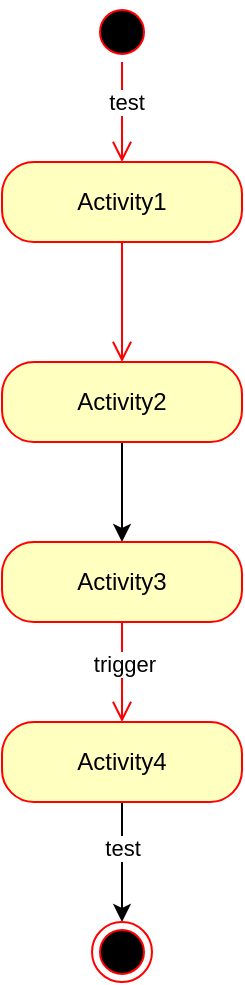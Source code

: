 <mxfile version="24.7.7">
  <diagram name="Seite-1" id="FTRh3CNZ4TthPisxuFDt">
    <mxGraphModel dx="1290" dy="530" grid="1" gridSize="10" guides="1" tooltips="1" connect="1" arrows="1" fold="1" page="1" pageScale="1" pageWidth="1500" pageHeight="850" math="0" shadow="0">
      <root>
        <mxCell id="0" />
        <mxCell id="1" parent="0" />
        <mxCell id="JzhWnQvbjz-mJpgJ5NfF-1" value="" style="ellipse;html=1;shape=startState;fillColor=#000000;strokeColor=#ff0000;" vertex="1" parent="1">
          <mxGeometry x="260" y="20" width="30" height="30" as="geometry" />
        </mxCell>
        <mxCell id="JzhWnQvbjz-mJpgJ5NfF-2" value="" style="edgeStyle=orthogonalEdgeStyle;html=1;verticalAlign=bottom;endArrow=open;endSize=8;strokeColor=#ff0000;rounded=0;entryX=0.5;entryY=0;entryDx=0;entryDy=0;" edge="1" source="JzhWnQvbjz-mJpgJ5NfF-1" parent="1" target="JzhWnQvbjz-mJpgJ5NfF-3">
          <mxGeometry relative="1" as="geometry">
            <mxPoint x="275" y="110" as="targetPoint" />
          </mxGeometry>
        </mxCell>
        <mxCell id="JzhWnQvbjz-mJpgJ5NfF-14" value="test" style="edgeLabel;html=1;align=center;verticalAlign=middle;resizable=0;points=[];" vertex="1" connectable="0" parent="JzhWnQvbjz-mJpgJ5NfF-2">
          <mxGeometry x="-0.208" y="2" relative="1" as="geometry">
            <mxPoint as="offset" />
          </mxGeometry>
        </mxCell>
        <mxCell id="JzhWnQvbjz-mJpgJ5NfF-3" value="Activity1" style="rounded=1;whiteSpace=wrap;html=1;arcSize=40;fontColor=#000000;fillColor=#ffffc0;strokeColor=#ff0000;" vertex="1" parent="1">
          <mxGeometry x="215" y="100" width="120" height="40" as="geometry" />
        </mxCell>
        <mxCell id="JzhWnQvbjz-mJpgJ5NfF-4" value="" style="edgeStyle=orthogonalEdgeStyle;html=1;verticalAlign=bottom;endArrow=open;endSize=8;strokeColor=#ff0000;rounded=0;entryX=0.5;entryY=0;entryDx=0;entryDy=0;" edge="1" source="JzhWnQvbjz-mJpgJ5NfF-3" parent="1" target="JzhWnQvbjz-mJpgJ5NfF-5">
          <mxGeometry relative="1" as="geometry">
            <mxPoint x="275" y="240" as="targetPoint" />
          </mxGeometry>
        </mxCell>
        <mxCell id="JzhWnQvbjz-mJpgJ5NfF-9" style="edgeStyle=orthogonalEdgeStyle;rounded=0;orthogonalLoop=1;jettySize=auto;html=1;entryX=0.5;entryY=0;entryDx=0;entryDy=0;" edge="1" parent="1" source="JzhWnQvbjz-mJpgJ5NfF-5" target="JzhWnQvbjz-mJpgJ5NfF-7">
          <mxGeometry relative="1" as="geometry" />
        </mxCell>
        <mxCell id="JzhWnQvbjz-mJpgJ5NfF-5" value="Activity2" style="rounded=1;whiteSpace=wrap;html=1;arcSize=40;fontColor=#000000;fillColor=#ffffc0;strokeColor=#ff0000;" vertex="1" parent="1">
          <mxGeometry x="215" y="200" width="120" height="40" as="geometry" />
        </mxCell>
        <mxCell id="JzhWnQvbjz-mJpgJ5NfF-7" value="Activity3" style="rounded=1;whiteSpace=wrap;html=1;arcSize=40;fontColor=#000000;fillColor=#ffffc0;strokeColor=#ff0000;" vertex="1" parent="1">
          <mxGeometry x="215" y="290" width="120" height="40" as="geometry" />
        </mxCell>
        <mxCell id="JzhWnQvbjz-mJpgJ5NfF-8" value="" style="edgeStyle=orthogonalEdgeStyle;html=1;verticalAlign=bottom;endArrow=open;endSize=8;strokeColor=#ff0000;rounded=0;" edge="1" source="JzhWnQvbjz-mJpgJ5NfF-7" parent="1" target="JzhWnQvbjz-mJpgJ5NfF-10">
          <mxGeometry relative="1" as="geometry">
            <mxPoint x="275" y="390" as="targetPoint" />
          </mxGeometry>
        </mxCell>
        <mxCell id="JzhWnQvbjz-mJpgJ5NfF-13" value="trigger" style="edgeLabel;html=1;align=center;verticalAlign=middle;resizable=0;points=[];" vertex="1" connectable="0" parent="JzhWnQvbjz-mJpgJ5NfF-8">
          <mxGeometry x="-0.168" y="1" relative="1" as="geometry">
            <mxPoint as="offset" />
          </mxGeometry>
        </mxCell>
        <mxCell id="JzhWnQvbjz-mJpgJ5NfF-12" style="edgeStyle=orthogonalEdgeStyle;rounded=0;orthogonalLoop=1;jettySize=auto;html=1;entryX=0.5;entryY=0;entryDx=0;entryDy=0;" edge="1" parent="1" source="JzhWnQvbjz-mJpgJ5NfF-10" target="JzhWnQvbjz-mJpgJ5NfF-11">
          <mxGeometry relative="1" as="geometry" />
        </mxCell>
        <mxCell id="JzhWnQvbjz-mJpgJ5NfF-15" value="test" style="edgeLabel;html=1;align=center;verticalAlign=middle;resizable=0;points=[];" vertex="1" connectable="0" parent="JzhWnQvbjz-mJpgJ5NfF-12">
          <mxGeometry x="-0.24" relative="1" as="geometry">
            <mxPoint as="offset" />
          </mxGeometry>
        </mxCell>
        <mxCell id="JzhWnQvbjz-mJpgJ5NfF-10" value="Activity4" style="rounded=1;whiteSpace=wrap;html=1;arcSize=40;fontColor=#000000;fillColor=#ffffc0;strokeColor=#ff0000;" vertex="1" parent="1">
          <mxGeometry x="215" y="380" width="120" height="40" as="geometry" />
        </mxCell>
        <mxCell id="JzhWnQvbjz-mJpgJ5NfF-11" value="" style="ellipse;html=1;shape=endState;fillColor=#000000;strokeColor=#ff0000;" vertex="1" parent="1">
          <mxGeometry x="260" y="480" width="30" height="30" as="geometry" />
        </mxCell>
      </root>
    </mxGraphModel>
  </diagram>
</mxfile>
